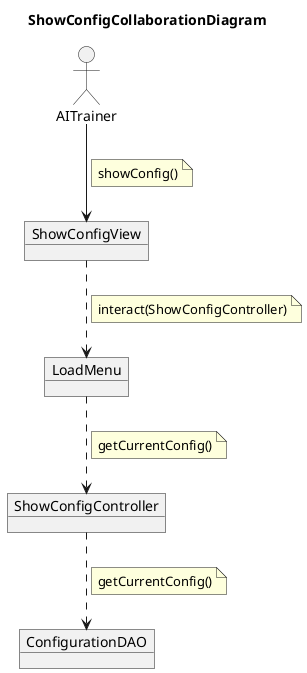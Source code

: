 @startuml ShowConfigCollaborationDiagram
title ShowConfigCollaborationDiagram
' left to right direction

allow_mixing

actor AITrainer
object ShowConfigController

object ShowConfigView
object LoadMenu
object ConfigurationDAO

AITrainer --> ShowConfigView
note on link
    showConfig()
end note
ShowConfigView ..> LoadMenu
note on link
    interact(ShowConfigController)
end note

LoadMenu ..> ShowConfigController
note on link
    getCurrentConfig()
end note

ShowConfigController ..> ConfigurationDAO
note on link
    getCurrentConfig()
end note

@enduml
